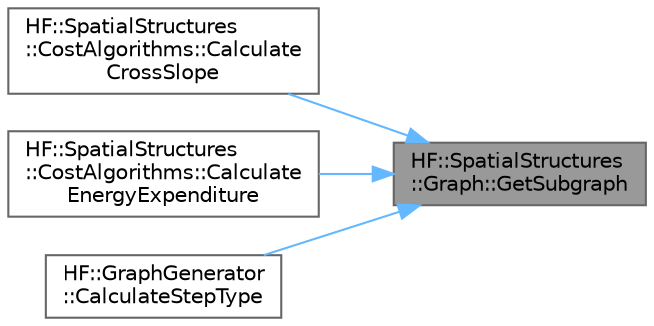 digraph "HF::SpatialStructures::Graph::GetSubgraph"
{
 // LATEX_PDF_SIZE
  bgcolor="transparent";
  edge [fontname=Helvetica,fontsize=10,labelfontname=Helvetica,labelfontsize=10];
  node [fontname=Helvetica,fontsize=10,shape=box,height=0.2,width=0.4];
  rankdir="RL";
  Node1 [label="HF::SpatialStructures\l::Graph::GetSubgraph",height=0.2,width=0.4,color="gray40", fillcolor="grey60", style="filled", fontcolor="black",tooltip="Retrieves a Subgraph using a Node."];
  Node1 -> Node2 [dir="back",color="steelblue1",style="solid"];
  Node2 [label="HF::SpatialStructures\l::CostAlgorithms::Calculate\lCrossSlope",height=0.2,width=0.4,color="grey40", fillcolor="white", style="filled",URL="$a00475.html#a6d12a3af69887cb335b490304138afc6",tooltip=" "];
  Node1 -> Node3 [dir="back",color="steelblue1",style="solid"];
  Node3 [label="HF::SpatialStructures\l::CostAlgorithms::Calculate\lEnergyExpenditure",height=0.2,width=0.4,color="grey40", fillcolor="white", style="filled",URL="$a00475.html#adbe5e58355a884494d6e99bf17fc5f7b",tooltip=" "];
  Node1 -> Node4 [dir="back",color="steelblue1",style="solid"];
  Node4 [label="HF::GraphGenerator\l::CalculateStepType",height=0.2,width=0.4,color="grey40", fillcolor="white", style="filled",URL="$a00463.html#a81398de53e151ae58b206523e555309e",tooltip=" "];
}
